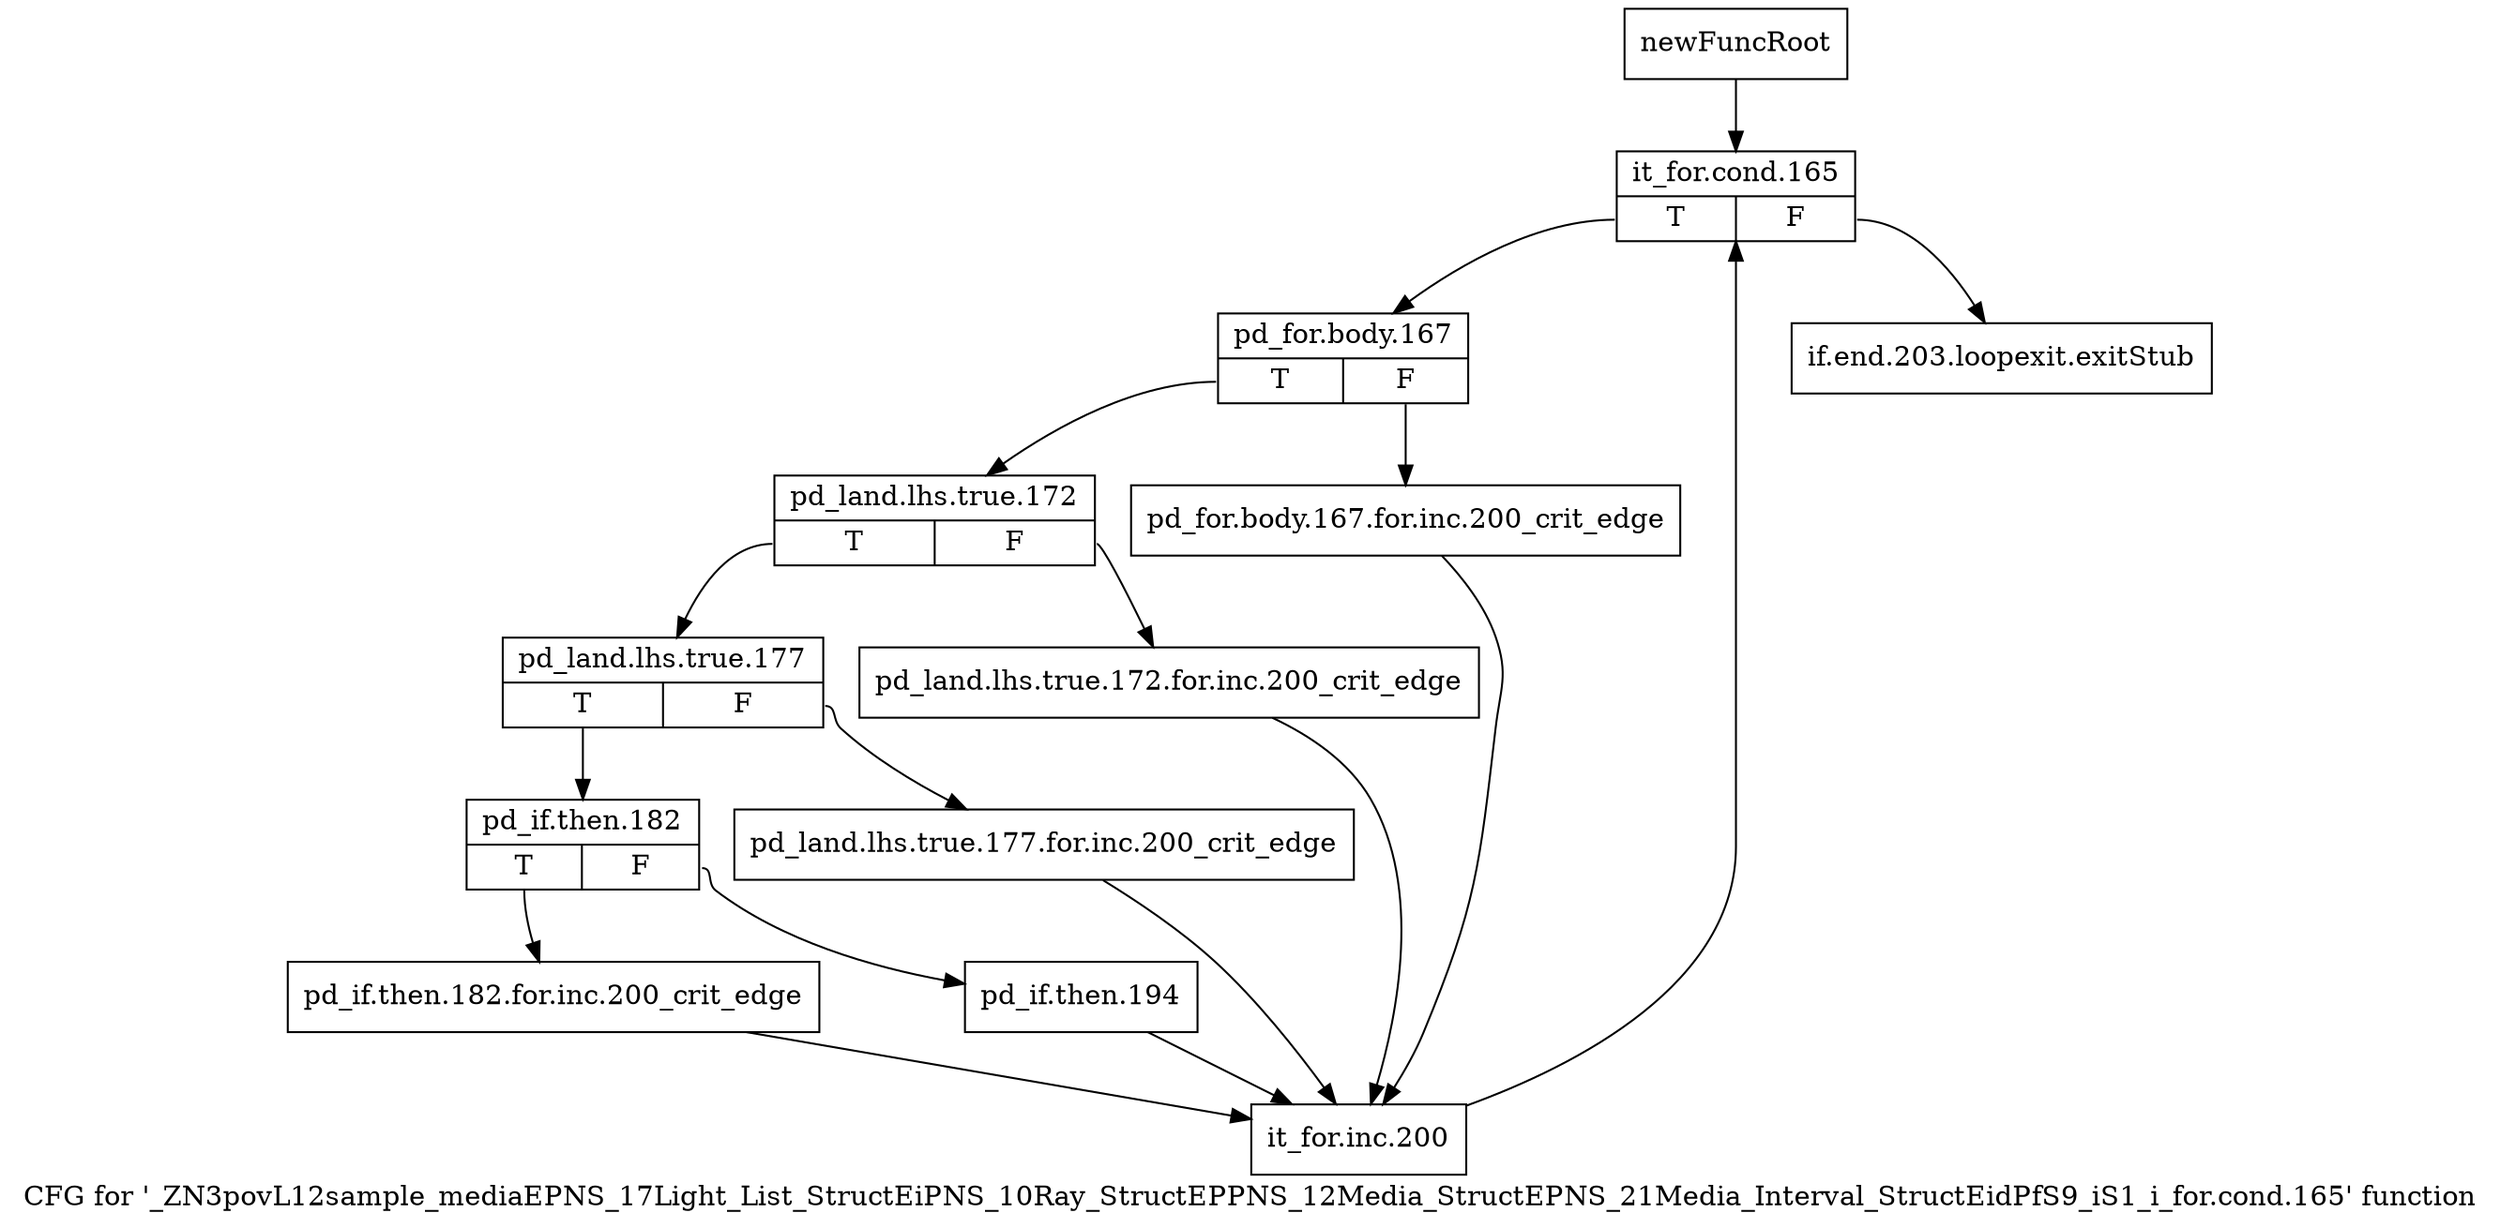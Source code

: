 digraph "CFG for '_ZN3povL12sample_mediaEPNS_17Light_List_StructEiPNS_10Ray_StructEPPNS_12Media_StructEPNS_21Media_Interval_StructEidPfS9_iS1_i_for.cond.165' function" {
	label="CFG for '_ZN3povL12sample_mediaEPNS_17Light_List_StructEiPNS_10Ray_StructEPPNS_12Media_StructEPNS_21Media_Interval_StructEidPfS9_iS1_i_for.cond.165' function";

	Node0x2683e50 [shape=record,label="{newFuncRoot}"];
	Node0x2683e50 -> Node0x2683ef0;
	Node0x2683ea0 [shape=record,label="{if.end.203.loopexit.exitStub}"];
	Node0x2683ef0 [shape=record,label="{it_for.cond.165|{<s0>T|<s1>F}}"];
	Node0x2683ef0:s0 -> Node0x2683f40;
	Node0x2683ef0:s1 -> Node0x2683ea0;
	Node0x2683f40 [shape=record,label="{pd_for.body.167|{<s0>T|<s1>F}}"];
	Node0x2683f40:s0 -> Node0x2684ff0;
	Node0x2683f40:s1 -> Node0x2684fa0;
	Node0x2684fa0 [shape=record,label="{pd_for.body.167.for.inc.200_crit_edge}"];
	Node0x2684fa0 -> Node0x2685220;
	Node0x2684ff0 [shape=record,label="{pd_land.lhs.true.172|{<s0>T|<s1>F}}"];
	Node0x2684ff0:s0 -> Node0x2685090;
	Node0x2684ff0:s1 -> Node0x2685040;
	Node0x2685040 [shape=record,label="{pd_land.lhs.true.172.for.inc.200_crit_edge}"];
	Node0x2685040 -> Node0x2685220;
	Node0x2685090 [shape=record,label="{pd_land.lhs.true.177|{<s0>T|<s1>F}}"];
	Node0x2685090:s0 -> Node0x2685130;
	Node0x2685090:s1 -> Node0x26850e0;
	Node0x26850e0 [shape=record,label="{pd_land.lhs.true.177.for.inc.200_crit_edge}"];
	Node0x26850e0 -> Node0x2685220;
	Node0x2685130 [shape=record,label="{pd_if.then.182|{<s0>T|<s1>F}}"];
	Node0x2685130:s0 -> Node0x26851d0;
	Node0x2685130:s1 -> Node0x2685180;
	Node0x2685180 [shape=record,label="{pd_if.then.194}"];
	Node0x2685180 -> Node0x2685220;
	Node0x26851d0 [shape=record,label="{pd_if.then.182.for.inc.200_crit_edge}"];
	Node0x26851d0 -> Node0x2685220;
	Node0x2685220 [shape=record,label="{it_for.inc.200}"];
	Node0x2685220 -> Node0x2683ef0;
}
